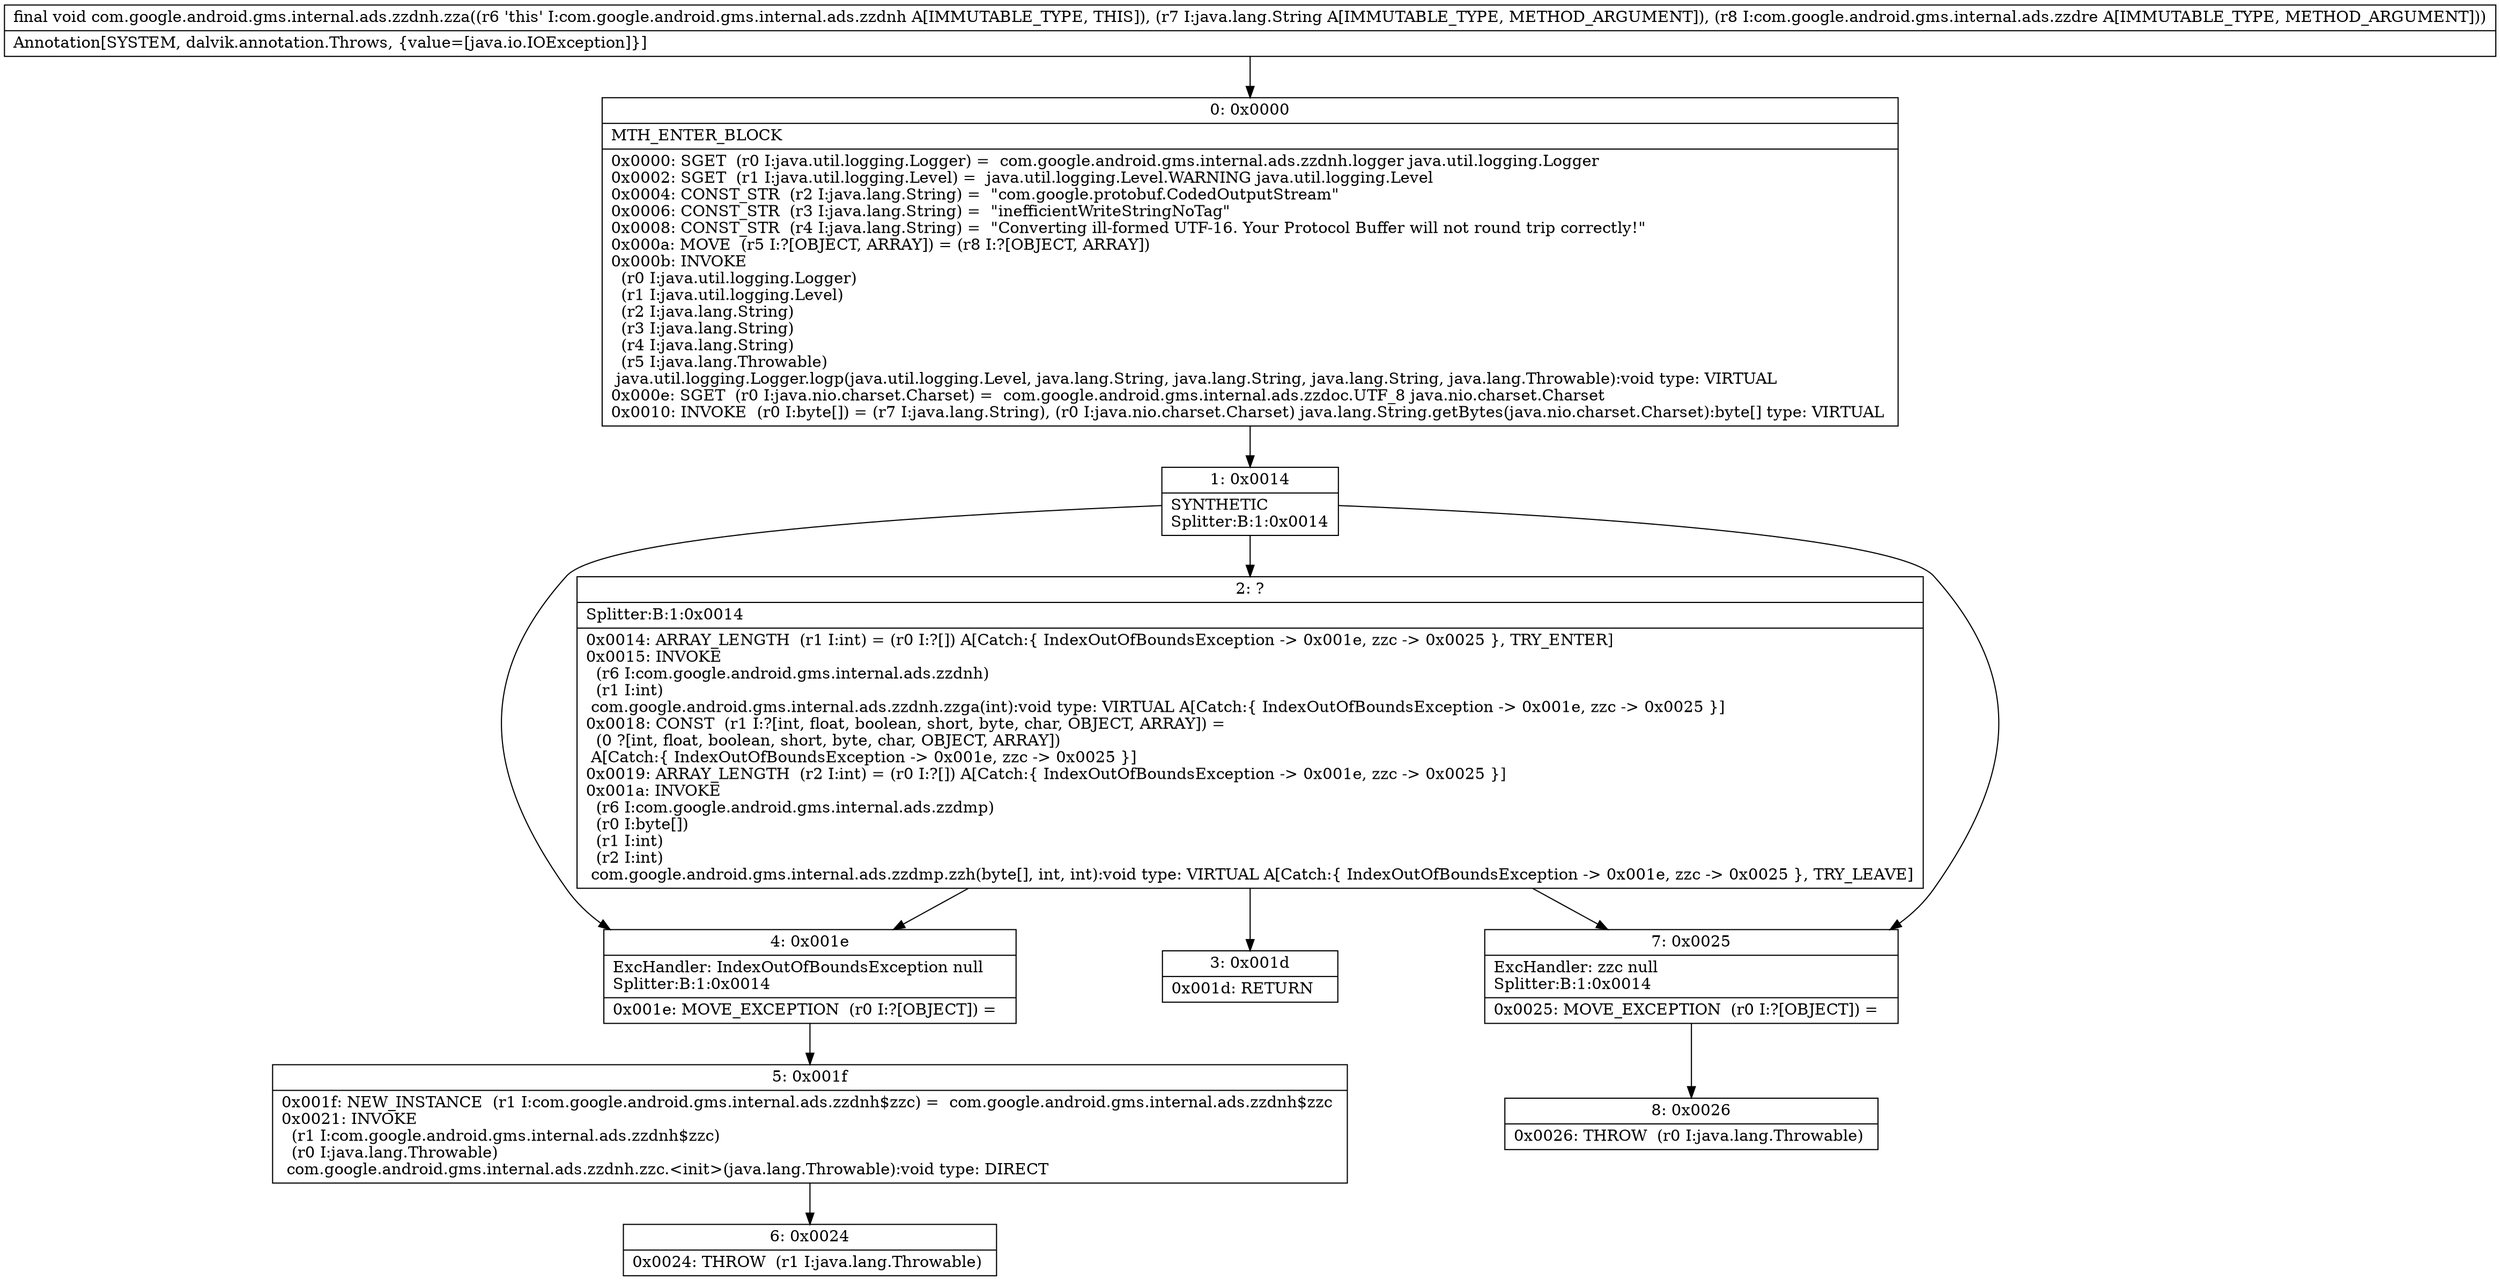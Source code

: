 digraph "CFG forcom.google.android.gms.internal.ads.zzdnh.zza(Ljava\/lang\/String;Lcom\/google\/android\/gms\/internal\/ads\/zzdre;)V" {
Node_0 [shape=record,label="{0\:\ 0x0000|MTH_ENTER_BLOCK\l|0x0000: SGET  (r0 I:java.util.logging.Logger) =  com.google.android.gms.internal.ads.zzdnh.logger java.util.logging.Logger \l0x0002: SGET  (r1 I:java.util.logging.Level) =  java.util.logging.Level.WARNING java.util.logging.Level \l0x0004: CONST_STR  (r2 I:java.lang.String) =  \"com.google.protobuf.CodedOutputStream\" \l0x0006: CONST_STR  (r3 I:java.lang.String) =  \"inefficientWriteStringNoTag\" \l0x0008: CONST_STR  (r4 I:java.lang.String) =  \"Converting ill\-formed UTF\-16. Your Protocol Buffer will not round trip correctly!\" \l0x000a: MOVE  (r5 I:?[OBJECT, ARRAY]) = (r8 I:?[OBJECT, ARRAY]) \l0x000b: INVOKE  \l  (r0 I:java.util.logging.Logger)\l  (r1 I:java.util.logging.Level)\l  (r2 I:java.lang.String)\l  (r3 I:java.lang.String)\l  (r4 I:java.lang.String)\l  (r5 I:java.lang.Throwable)\l java.util.logging.Logger.logp(java.util.logging.Level, java.lang.String, java.lang.String, java.lang.String, java.lang.Throwable):void type: VIRTUAL \l0x000e: SGET  (r0 I:java.nio.charset.Charset) =  com.google.android.gms.internal.ads.zzdoc.UTF_8 java.nio.charset.Charset \l0x0010: INVOKE  (r0 I:byte[]) = (r7 I:java.lang.String), (r0 I:java.nio.charset.Charset) java.lang.String.getBytes(java.nio.charset.Charset):byte[] type: VIRTUAL \l}"];
Node_1 [shape=record,label="{1\:\ 0x0014|SYNTHETIC\lSplitter:B:1:0x0014\l}"];
Node_2 [shape=record,label="{2\:\ ?|Splitter:B:1:0x0014\l|0x0014: ARRAY_LENGTH  (r1 I:int) = (r0 I:?[]) A[Catch:\{ IndexOutOfBoundsException \-\> 0x001e, zzc \-\> 0x0025 \}, TRY_ENTER]\l0x0015: INVOKE  \l  (r6 I:com.google.android.gms.internal.ads.zzdnh)\l  (r1 I:int)\l com.google.android.gms.internal.ads.zzdnh.zzga(int):void type: VIRTUAL A[Catch:\{ IndexOutOfBoundsException \-\> 0x001e, zzc \-\> 0x0025 \}]\l0x0018: CONST  (r1 I:?[int, float, boolean, short, byte, char, OBJECT, ARRAY]) = \l  (0 ?[int, float, boolean, short, byte, char, OBJECT, ARRAY])\l A[Catch:\{ IndexOutOfBoundsException \-\> 0x001e, zzc \-\> 0x0025 \}]\l0x0019: ARRAY_LENGTH  (r2 I:int) = (r0 I:?[]) A[Catch:\{ IndexOutOfBoundsException \-\> 0x001e, zzc \-\> 0x0025 \}]\l0x001a: INVOKE  \l  (r6 I:com.google.android.gms.internal.ads.zzdmp)\l  (r0 I:byte[])\l  (r1 I:int)\l  (r2 I:int)\l com.google.android.gms.internal.ads.zzdmp.zzh(byte[], int, int):void type: VIRTUAL A[Catch:\{ IndexOutOfBoundsException \-\> 0x001e, zzc \-\> 0x0025 \}, TRY_LEAVE]\l}"];
Node_3 [shape=record,label="{3\:\ 0x001d|0x001d: RETURN   \l}"];
Node_4 [shape=record,label="{4\:\ 0x001e|ExcHandler: IndexOutOfBoundsException null\lSplitter:B:1:0x0014\l|0x001e: MOVE_EXCEPTION  (r0 I:?[OBJECT]) =  \l}"];
Node_5 [shape=record,label="{5\:\ 0x001f|0x001f: NEW_INSTANCE  (r1 I:com.google.android.gms.internal.ads.zzdnh$zzc) =  com.google.android.gms.internal.ads.zzdnh$zzc \l0x0021: INVOKE  \l  (r1 I:com.google.android.gms.internal.ads.zzdnh$zzc)\l  (r0 I:java.lang.Throwable)\l com.google.android.gms.internal.ads.zzdnh.zzc.\<init\>(java.lang.Throwable):void type: DIRECT \l}"];
Node_6 [shape=record,label="{6\:\ 0x0024|0x0024: THROW  (r1 I:java.lang.Throwable) \l}"];
Node_7 [shape=record,label="{7\:\ 0x0025|ExcHandler: zzc null\lSplitter:B:1:0x0014\l|0x0025: MOVE_EXCEPTION  (r0 I:?[OBJECT]) =  \l}"];
Node_8 [shape=record,label="{8\:\ 0x0026|0x0026: THROW  (r0 I:java.lang.Throwable) \l}"];
MethodNode[shape=record,label="{final void com.google.android.gms.internal.ads.zzdnh.zza((r6 'this' I:com.google.android.gms.internal.ads.zzdnh A[IMMUTABLE_TYPE, THIS]), (r7 I:java.lang.String A[IMMUTABLE_TYPE, METHOD_ARGUMENT]), (r8 I:com.google.android.gms.internal.ads.zzdre A[IMMUTABLE_TYPE, METHOD_ARGUMENT]))  | Annotation[SYSTEM, dalvik.annotation.Throws, \{value=[java.io.IOException]\}]\l}"];
MethodNode -> Node_0;
Node_0 -> Node_1;
Node_1 -> Node_2;
Node_1 -> Node_4;
Node_1 -> Node_7;
Node_2 -> Node_3;
Node_2 -> Node_4;
Node_2 -> Node_7;
Node_4 -> Node_5;
Node_5 -> Node_6;
Node_7 -> Node_8;
}

